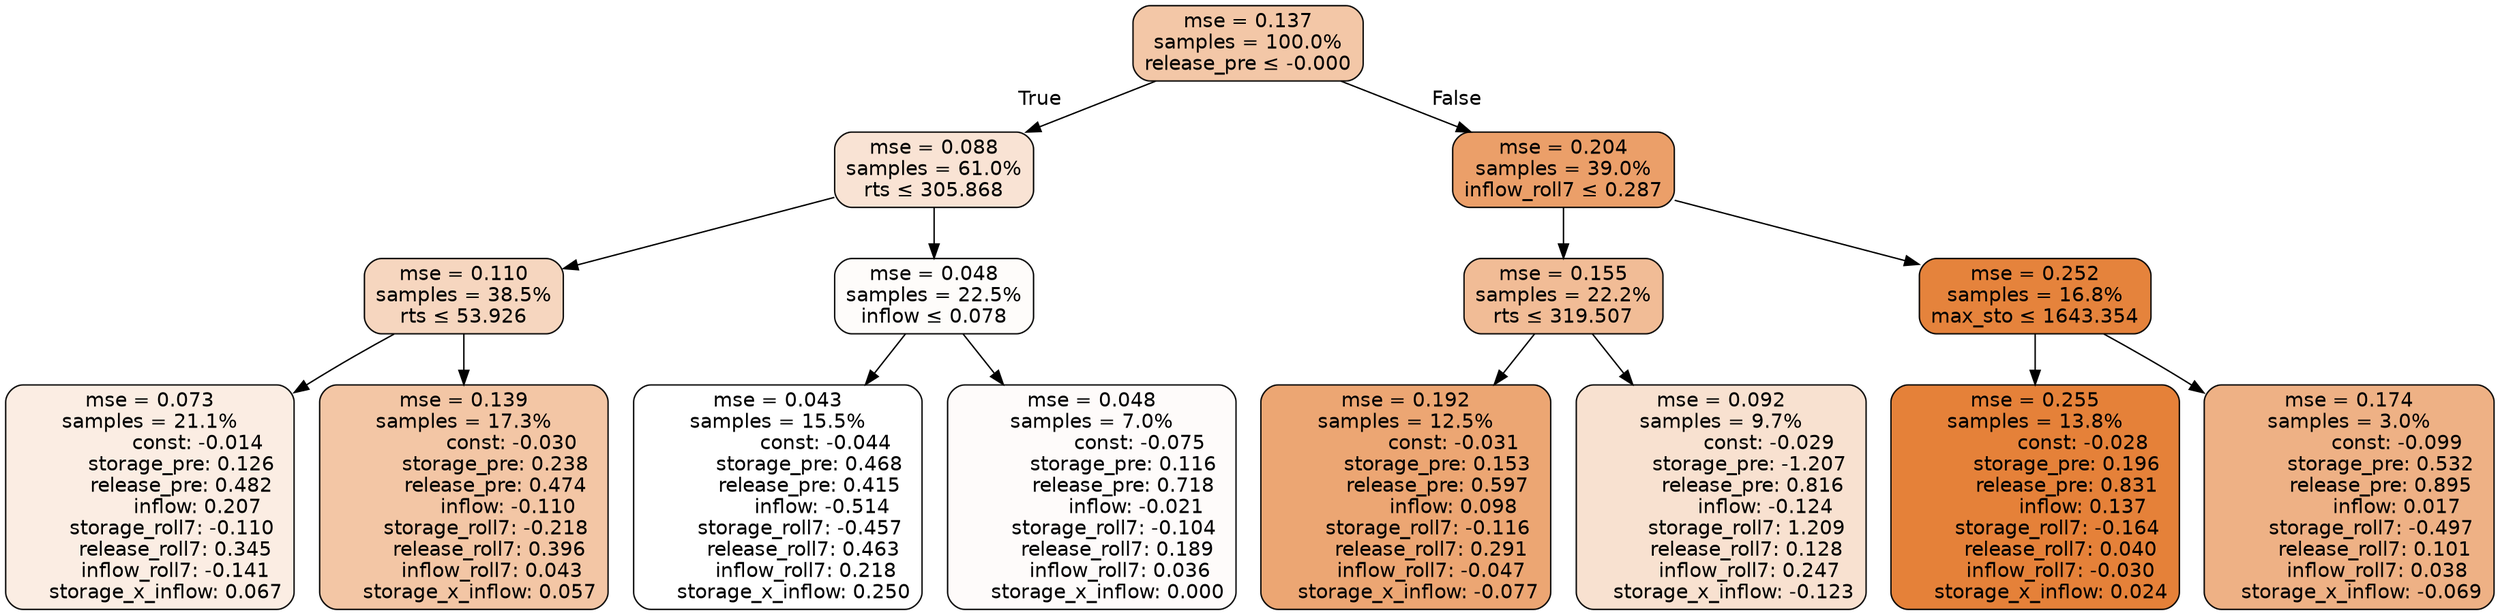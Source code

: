 digraph tree {
bgcolor="transparent"
node [shape=rectangle, style="filled, rounded", color="black", fontname=helvetica] ;
edge [fontname=helvetica] ;
	"0" [label="mse = 0.137
samples = 100.0%
release_pre &le; -0.000", fillcolor="#f3c7a7"]
	"1" [label="mse = 0.088
samples = 61.0%
rts &le; 305.868", fillcolor="#f9e3d4"]
	"2" [label="mse = 0.110
samples = 38.5%
rts &le; 53.926", fillcolor="#f6d6bf"]
	"3" [label="mse = 0.073
samples = 21.1%
               const: -0.014
          storage_pre: 0.126
          release_pre: 0.482
               inflow: 0.207
       storage_roll7: -0.110
        release_roll7: 0.345
        inflow_roll7: -0.141
     storage_x_inflow: 0.067", fillcolor="#fbede3"]
	"4" [label="mse = 0.139
samples = 17.3%
               const: -0.030
          storage_pre: 0.238
          release_pre: 0.474
              inflow: -0.110
       storage_roll7: -0.218
        release_roll7: 0.396
         inflow_roll7: 0.043
     storage_x_inflow: 0.057", fillcolor="#f3c6a5"]
	"5" [label="mse = 0.048
samples = 22.5%
inflow &le; 0.078", fillcolor="#fefcfa"]
	"6" [label="mse = 0.043
samples = 15.5%
               const: -0.044
          storage_pre: 0.468
          release_pre: 0.415
              inflow: -0.514
       storage_roll7: -0.457
        release_roll7: 0.463
         inflow_roll7: 0.218
     storage_x_inflow: 0.250", fillcolor="#ffffff"]
	"7" [label="mse = 0.048
samples = 7.0%
               const: -0.075
          storage_pre: 0.116
          release_pre: 0.718
              inflow: -0.021
       storage_roll7: -0.104
        release_roll7: 0.189
         inflow_roll7: 0.036
     storage_x_inflow: 0.000", fillcolor="#fefbfa"]
	"8" [label="mse = 0.204
samples = 39.0%
inflow_roll7 &le; 0.287", fillcolor="#eb9f69"]
	"9" [label="mse = 0.155
samples = 22.2%
rts &le; 319.507", fillcolor="#f1bc96"]
	"10" [label="mse = 0.192
samples = 12.5%
               const: -0.031
          storage_pre: 0.153
          release_pre: 0.597
               inflow: 0.098
       storage_roll7: -0.116
        release_roll7: 0.291
        inflow_roll7: -0.047
    storage_x_inflow: -0.077", fillcolor="#eca673"]
	"11" [label="mse = 0.092
samples = 9.7%
               const: -0.029
         storage_pre: -1.207
          release_pre: 0.816
              inflow: -0.124
        storage_roll7: 1.209
        release_roll7: 0.128
         inflow_roll7: 0.247
    storage_x_inflow: -0.123", fillcolor="#f8e1d0"]
	"12" [label="mse = 0.252
samples = 16.8%
max_sto &le; 1643.354", fillcolor="#e5833c"]
	"13" [label="mse = 0.255
samples = 13.8%
               const: -0.028
          storage_pre: 0.196
          release_pre: 0.831
               inflow: 0.137
       storage_roll7: -0.164
        release_roll7: 0.040
        inflow_roll7: -0.030
     storage_x_inflow: 0.024", fillcolor="#e58139"]
	"14" [label="mse = 0.174
samples = 3.0%
               const: -0.099
          storage_pre: 0.532
          release_pre: 0.895
               inflow: 0.017
       storage_roll7: -0.497
        release_roll7: 0.101
         inflow_roll7: 0.038
    storage_x_inflow: -0.069", fillcolor="#eeb185"]

	"0" -> "1" [labeldistance=2.5, labelangle=45, headlabel="True"]
	"1" -> "2"
	"2" -> "3"
	"2" -> "4"
	"1" -> "5"
	"5" -> "6"
	"5" -> "7"
	"0" -> "8" [labeldistance=2.5, labelangle=-45, headlabel="False"]
	"8" -> "9"
	"9" -> "10"
	"9" -> "11"
	"8" -> "12"
	"12" -> "13"
	"12" -> "14"
}